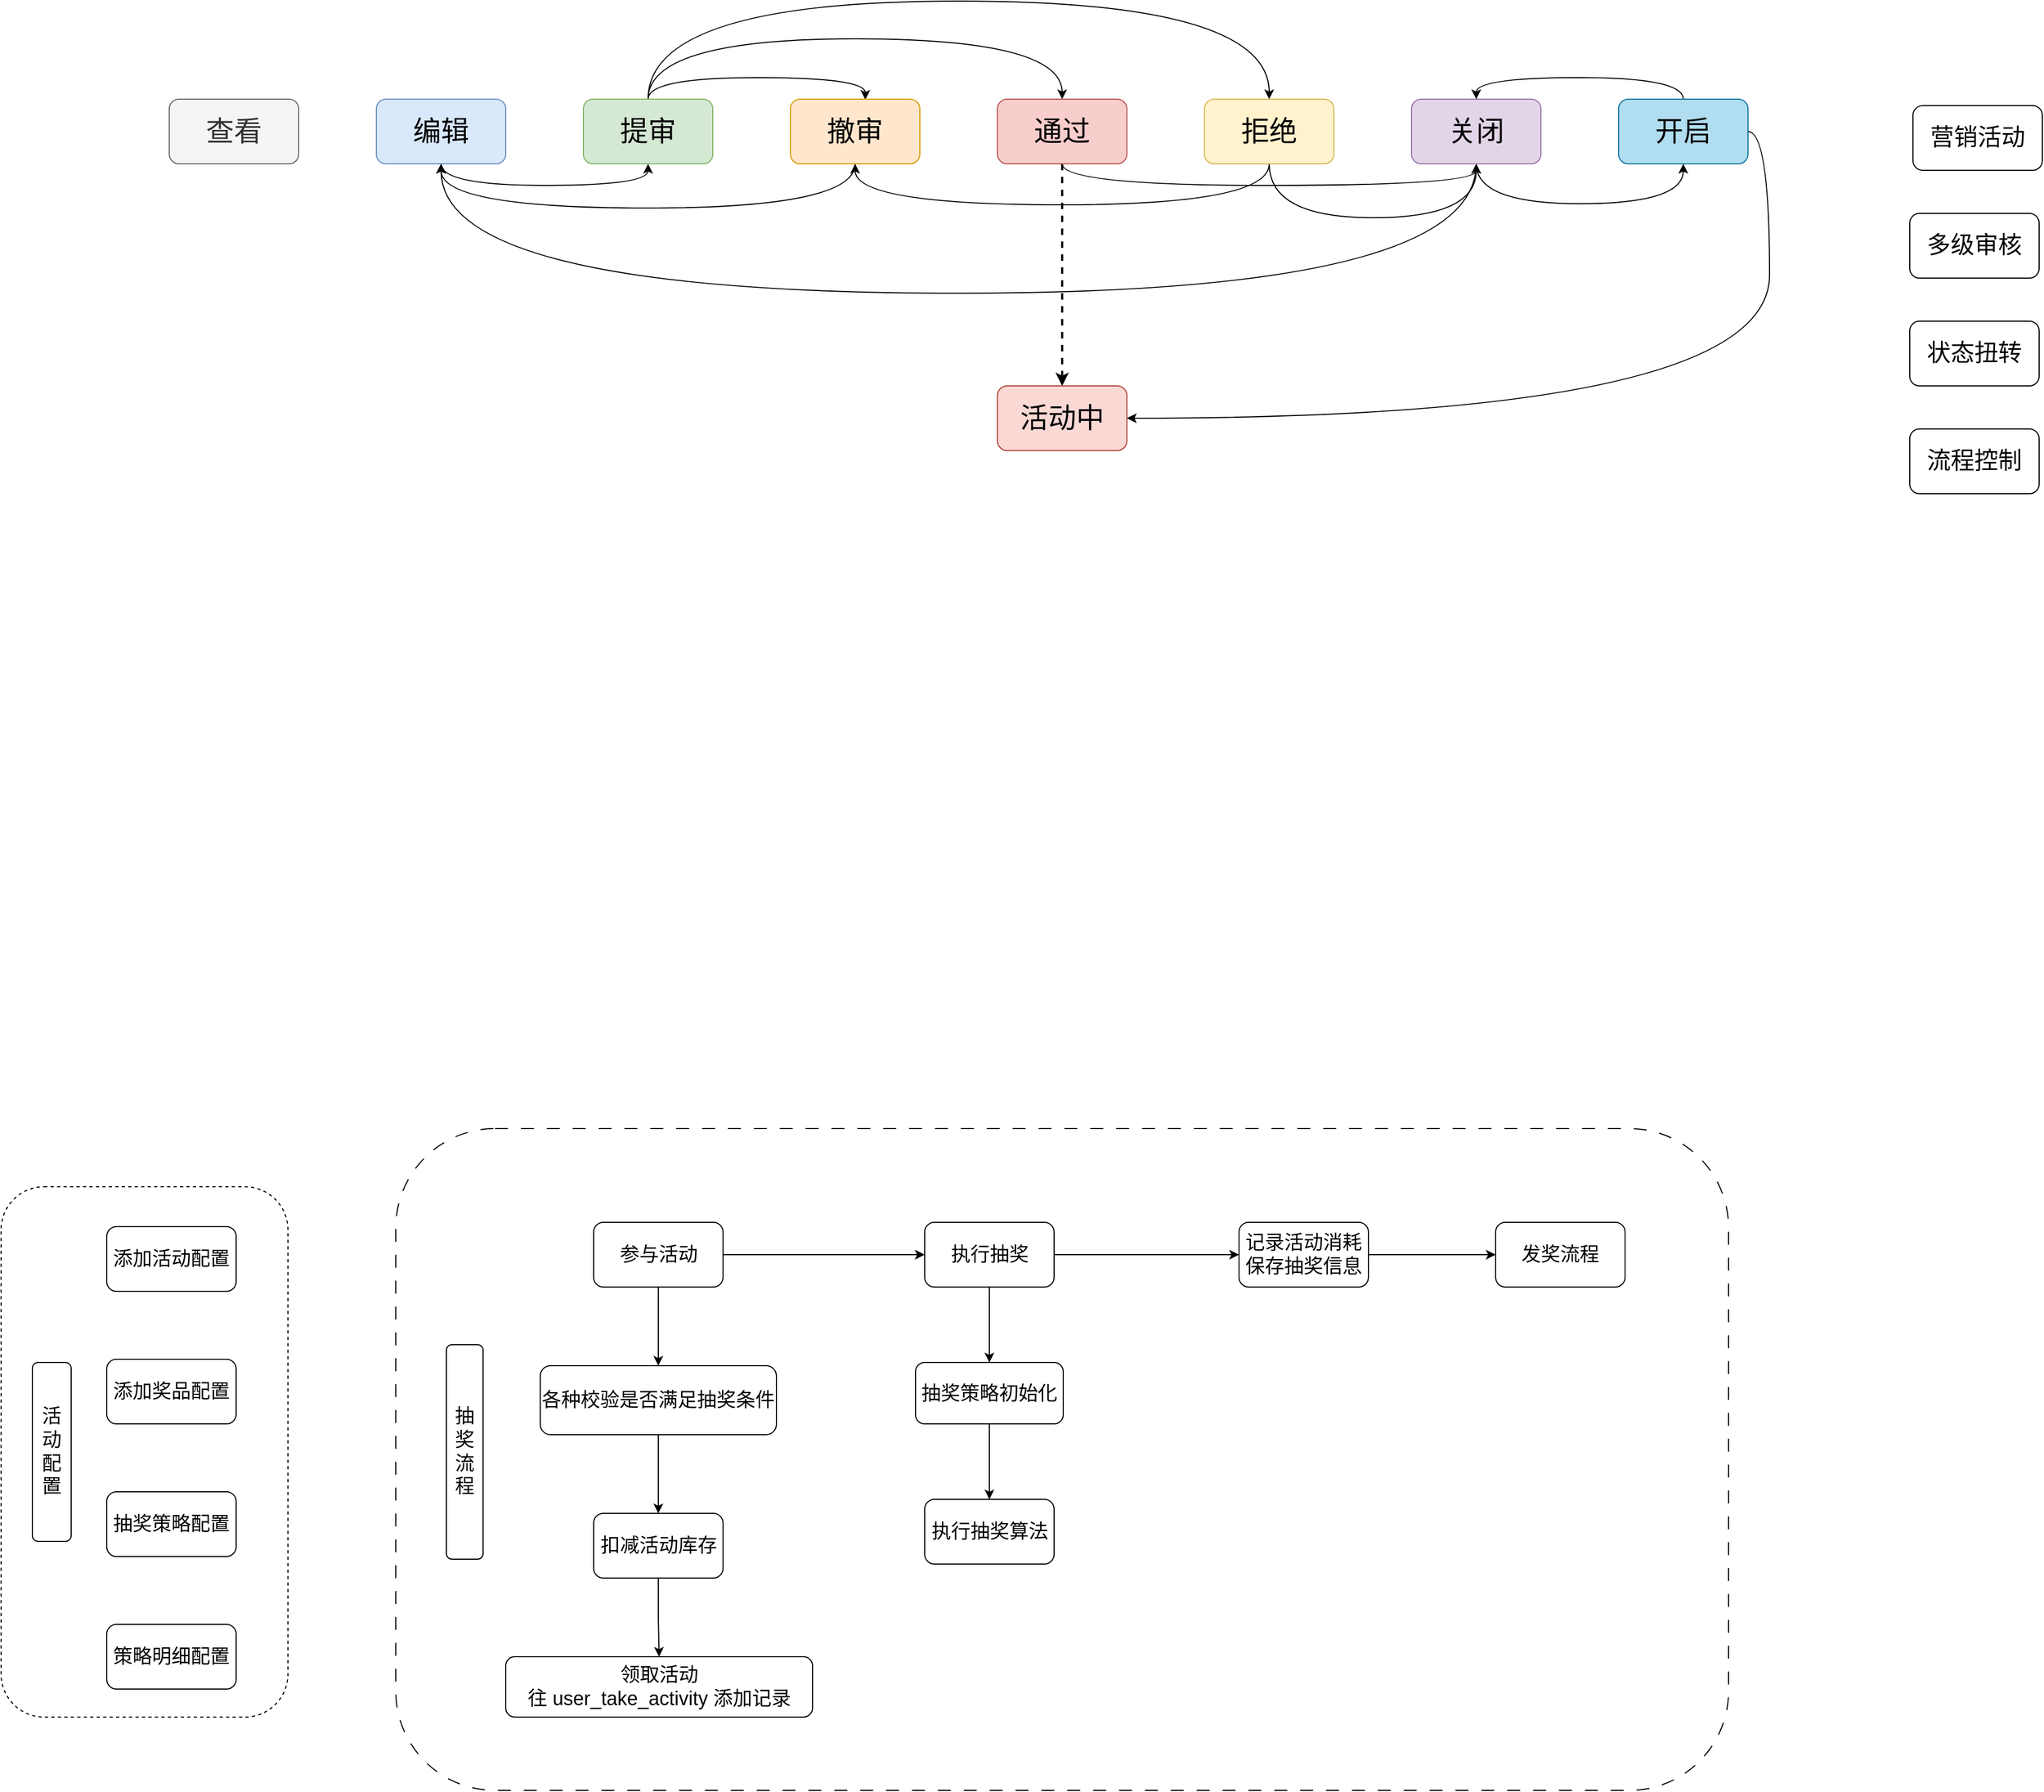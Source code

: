 <mxfile version="21.3.2" type="github">
  <diagram name="第 1 页" id="-xH5tRlxumv-JMXhsZI_">
    <mxGraphModel dx="2338" dy="1021" grid="0" gridSize="10" guides="1" tooltips="1" connect="1" arrows="1" fold="1" page="0" pageScale="1" pageWidth="827" pageHeight="1169" math="0" shadow="0">
      <root>
        <mxCell id="0" />
        <mxCell id="1" parent="0" />
        <mxCell id="lHDCf4ek-rN3MF-EiJ6S-29" value="" style="rounded=1;whiteSpace=wrap;html=1;dashed=1;dashPattern=12 12;" vertex="1" parent="1">
          <mxGeometry x="181" y="1215" width="1236" height="614" as="geometry" />
        </mxCell>
        <mxCell id="lHDCf4ek-rN3MF-EiJ6S-27" value="" style="rounded=1;whiteSpace=wrap;html=1;dashed=1;" vertex="1" parent="1">
          <mxGeometry x="-185" y="1269" width="266" height="492" as="geometry" />
        </mxCell>
        <mxCell id="7-hsXSYyVSiEAsbIfiTc-1" value="查看" style="rounded=1;whiteSpace=wrap;html=1;fontSize=26;fillColor=#f5f5f5;fontColor=#333333;strokeColor=#666666;" parent="1" vertex="1">
          <mxGeometry x="-29" y="260" width="120" height="60" as="geometry" />
        </mxCell>
        <mxCell id="7-hsXSYyVSiEAsbIfiTc-13" style="edgeStyle=orthogonalEdgeStyle;rounded=0;orthogonalLoop=1;jettySize=auto;html=1;entryX=0.5;entryY=1;entryDx=0;entryDy=0;exitX=0.5;exitY=1;exitDx=0;exitDy=0;curved=1;" parent="1" source="7-hsXSYyVSiEAsbIfiTc-2" target="7-hsXSYyVSiEAsbIfiTc-3" edge="1">
          <mxGeometry relative="1" as="geometry" />
        </mxCell>
        <mxCell id="7-hsXSYyVSiEAsbIfiTc-2" value="编辑" style="rounded=1;whiteSpace=wrap;html=1;fontSize=26;fillColor=#dae8fc;strokeColor=#6c8ebf;" parent="1" vertex="1">
          <mxGeometry x="163" y="260" width="120" height="60" as="geometry" />
        </mxCell>
        <mxCell id="7-hsXSYyVSiEAsbIfiTc-15" style="edgeStyle=orthogonalEdgeStyle;rounded=0;orthogonalLoop=1;jettySize=auto;html=1;entryX=0.579;entryY=0.008;entryDx=0;entryDy=0;entryPerimeter=0;exitX=0.5;exitY=0;exitDx=0;exitDy=0;curved=1;" parent="1" source="7-hsXSYyVSiEAsbIfiTc-3" target="7-hsXSYyVSiEAsbIfiTc-4" edge="1">
          <mxGeometry relative="1" as="geometry" />
        </mxCell>
        <mxCell id="7-hsXSYyVSiEAsbIfiTc-17" style="edgeStyle=orthogonalEdgeStyle;rounded=0;orthogonalLoop=1;jettySize=auto;html=1;entryX=0.5;entryY=0;entryDx=0;entryDy=0;exitX=0.5;exitY=0;exitDx=0;exitDy=0;curved=1;" parent="1" source="7-hsXSYyVSiEAsbIfiTc-3" target="7-hsXSYyVSiEAsbIfiTc-5" edge="1">
          <mxGeometry relative="1" as="geometry">
            <Array as="points">
              <mxPoint x="415" y="204" />
              <mxPoint x="799" y="204" />
            </Array>
          </mxGeometry>
        </mxCell>
        <mxCell id="7-hsXSYyVSiEAsbIfiTc-19" style="edgeStyle=orthogonalEdgeStyle;rounded=0;orthogonalLoop=1;jettySize=auto;html=1;entryX=0.5;entryY=0;entryDx=0;entryDy=0;exitX=0.5;exitY=0;exitDx=0;exitDy=0;curved=1;" parent="1" source="7-hsXSYyVSiEAsbIfiTc-3" target="7-hsXSYyVSiEAsbIfiTc-6" edge="1">
          <mxGeometry relative="1" as="geometry">
            <Array as="points">
              <mxPoint x="415" y="169" />
              <mxPoint x="991" y="169" />
            </Array>
          </mxGeometry>
        </mxCell>
        <mxCell id="7-hsXSYyVSiEAsbIfiTc-3" value="提审" style="rounded=1;whiteSpace=wrap;html=1;fontSize=26;fillColor=#d5e8d4;strokeColor=#82b366;" parent="1" vertex="1">
          <mxGeometry x="355" y="260" width="120" height="60" as="geometry" />
        </mxCell>
        <mxCell id="7-hsXSYyVSiEAsbIfiTc-16" style="edgeStyle=orthogonalEdgeStyle;rounded=0;orthogonalLoop=1;jettySize=auto;html=1;entryX=0.5;entryY=1;entryDx=0;entryDy=0;exitX=0.5;exitY=1;exitDx=0;exitDy=0;curved=1;" parent="1" source="7-hsXSYyVSiEAsbIfiTc-4" target="7-hsXSYyVSiEAsbIfiTc-2" edge="1">
          <mxGeometry relative="1" as="geometry">
            <Array as="points">
              <mxPoint x="607" y="361" />
              <mxPoint x="223" y="361" />
            </Array>
          </mxGeometry>
        </mxCell>
        <mxCell id="7-hsXSYyVSiEAsbIfiTc-4" value="撤审" style="rounded=1;whiteSpace=wrap;html=1;fontSize=26;fillColor=#ffe6cc;strokeColor=#d79b00;" parent="1" vertex="1">
          <mxGeometry x="547" y="260" width="120" height="60" as="geometry" />
        </mxCell>
        <mxCell id="7-hsXSYyVSiEAsbIfiTc-11" style="edgeStyle=orthogonalEdgeStyle;rounded=0;orthogonalLoop=1;jettySize=auto;html=1;entryX=0.5;entryY=0;entryDx=0;entryDy=0;dashed=1;strokeWidth=2;" parent="1" source="7-hsXSYyVSiEAsbIfiTc-5" target="7-hsXSYyVSiEAsbIfiTc-10" edge="1">
          <mxGeometry relative="1" as="geometry" />
        </mxCell>
        <mxCell id="7-hsXSYyVSiEAsbIfiTc-18" style="edgeStyle=orthogonalEdgeStyle;rounded=0;orthogonalLoop=1;jettySize=auto;html=1;entryX=0.5;entryY=1;entryDx=0;entryDy=0;exitX=0.5;exitY=1;exitDx=0;exitDy=0;curved=1;" parent="1" source="7-hsXSYyVSiEAsbIfiTc-5" target="7-hsXSYyVSiEAsbIfiTc-7" edge="1">
          <mxGeometry relative="1" as="geometry" />
        </mxCell>
        <mxCell id="7-hsXSYyVSiEAsbIfiTc-5" value="通过" style="rounded=1;whiteSpace=wrap;html=1;fontSize=26;fillColor=#f8cecc;strokeColor=#b85450;" parent="1" vertex="1">
          <mxGeometry x="739" y="260" width="120" height="60" as="geometry" />
        </mxCell>
        <mxCell id="7-hsXSYyVSiEAsbIfiTc-20" style="edgeStyle=orthogonalEdgeStyle;rounded=0;orthogonalLoop=1;jettySize=auto;html=1;entryX=0.5;entryY=1;entryDx=0;entryDy=0;exitX=0.5;exitY=1;exitDx=0;exitDy=0;curved=1;" parent="1" source="7-hsXSYyVSiEAsbIfiTc-6" target="7-hsXSYyVSiEAsbIfiTc-4" edge="1">
          <mxGeometry relative="1" as="geometry">
            <Array as="points">
              <mxPoint x="991" y="358" />
              <mxPoint x="607" y="358" />
            </Array>
          </mxGeometry>
        </mxCell>
        <mxCell id="7-hsXSYyVSiEAsbIfiTc-21" style="edgeStyle=orthogonalEdgeStyle;rounded=0;orthogonalLoop=1;jettySize=auto;html=1;entryX=0.5;entryY=1;entryDx=0;entryDy=0;exitX=0.5;exitY=1;exitDx=0;exitDy=0;curved=1;" parent="1" source="7-hsXSYyVSiEAsbIfiTc-6" target="7-hsXSYyVSiEAsbIfiTc-7" edge="1">
          <mxGeometry relative="1" as="geometry">
            <Array as="points">
              <mxPoint x="991" y="370" />
              <mxPoint x="1183" y="370" />
            </Array>
          </mxGeometry>
        </mxCell>
        <mxCell id="7-hsXSYyVSiEAsbIfiTc-6" value="拒绝" style="rounded=1;whiteSpace=wrap;html=1;fontSize=26;fillColor=#fff2cc;strokeColor=#d6b656;" parent="1" vertex="1">
          <mxGeometry x="931" y="260" width="120" height="60" as="geometry" />
        </mxCell>
        <mxCell id="7-hsXSYyVSiEAsbIfiTc-22" style="edgeStyle=orthogonalEdgeStyle;rounded=0;orthogonalLoop=1;jettySize=auto;html=1;entryX=0.5;entryY=1;entryDx=0;entryDy=0;exitX=0.5;exitY=1;exitDx=0;exitDy=0;curved=1;" parent="1" source="7-hsXSYyVSiEAsbIfiTc-7" target="7-hsXSYyVSiEAsbIfiTc-8" edge="1">
          <mxGeometry relative="1" as="geometry">
            <Array as="points">
              <mxPoint x="1183" y="357" />
              <mxPoint x="1375" y="357" />
            </Array>
          </mxGeometry>
        </mxCell>
        <mxCell id="7-hsXSYyVSiEAsbIfiTc-23" style="edgeStyle=orthogonalEdgeStyle;rounded=0;orthogonalLoop=1;jettySize=auto;html=1;entryX=0.5;entryY=1;entryDx=0;entryDy=0;exitX=0.5;exitY=1;exitDx=0;exitDy=0;curved=1;" parent="1" source="7-hsXSYyVSiEAsbIfiTc-7" target="7-hsXSYyVSiEAsbIfiTc-2" edge="1">
          <mxGeometry relative="1" as="geometry">
            <Array as="points">
              <mxPoint x="1183" y="440" />
              <mxPoint x="223" y="440" />
            </Array>
          </mxGeometry>
        </mxCell>
        <mxCell id="7-hsXSYyVSiEAsbIfiTc-7" value="关闭" style="rounded=1;whiteSpace=wrap;html=1;fontSize=26;fillColor=#e1d5e7;strokeColor=#9673a6;" parent="1" vertex="1">
          <mxGeometry x="1123" y="260" width="120" height="60" as="geometry" />
        </mxCell>
        <mxCell id="7-hsXSYyVSiEAsbIfiTc-24" style="edgeStyle=orthogonalEdgeStyle;rounded=0;orthogonalLoop=1;jettySize=auto;html=1;entryX=0.5;entryY=0;entryDx=0;entryDy=0;exitX=0.5;exitY=0;exitDx=0;exitDy=0;curved=1;" parent="1" source="7-hsXSYyVSiEAsbIfiTc-8" target="7-hsXSYyVSiEAsbIfiTc-7" edge="1">
          <mxGeometry relative="1" as="geometry" />
        </mxCell>
        <mxCell id="7-hsXSYyVSiEAsbIfiTc-25" style="edgeStyle=orthogonalEdgeStyle;rounded=0;orthogonalLoop=1;jettySize=auto;html=1;entryX=1;entryY=0.5;entryDx=0;entryDy=0;exitX=1;exitY=0.5;exitDx=0;exitDy=0;curved=1;" parent="1" source="7-hsXSYyVSiEAsbIfiTc-8" target="7-hsXSYyVSiEAsbIfiTc-10" edge="1">
          <mxGeometry relative="1" as="geometry" />
        </mxCell>
        <mxCell id="7-hsXSYyVSiEAsbIfiTc-8" value="开启" style="rounded=1;whiteSpace=wrap;html=1;fontSize=26;fillColor=#b1ddf0;strokeColor=#10739e;" parent="1" vertex="1">
          <mxGeometry x="1315" y="260" width="120" height="60" as="geometry" />
        </mxCell>
        <mxCell id="7-hsXSYyVSiEAsbIfiTc-10" value="活动中" style="rounded=1;whiteSpace=wrap;html=1;fontSize=26;fillColor=#fad9d5;strokeColor=#ae4132;" parent="1" vertex="1">
          <mxGeometry x="739" y="526" width="120" height="60" as="geometry" />
        </mxCell>
        <mxCell id="7-hsXSYyVSiEAsbIfiTc-26" value="营销活动" style="rounded=1;whiteSpace=wrap;html=1;fontSize=22;" parent="1" vertex="1">
          <mxGeometry x="1588" y="266" width="120" height="60" as="geometry" />
        </mxCell>
        <mxCell id="7-hsXSYyVSiEAsbIfiTc-27" value="多级审核" style="rounded=1;whiteSpace=wrap;html=1;fontSize=22;" parent="1" vertex="1">
          <mxGeometry x="1585" y="366" width="120" height="60" as="geometry" />
        </mxCell>
        <mxCell id="7-hsXSYyVSiEAsbIfiTc-28" value="状态扭转" style="rounded=1;whiteSpace=wrap;html=1;fontSize=22;" parent="1" vertex="1">
          <mxGeometry x="1585" y="466" width="120" height="60" as="geometry" />
        </mxCell>
        <mxCell id="7-hsXSYyVSiEAsbIfiTc-29" value="流程控制" style="rounded=1;whiteSpace=wrap;html=1;fontSize=22;" parent="1" vertex="1">
          <mxGeometry x="1585" y="566" width="120" height="60" as="geometry" />
        </mxCell>
        <mxCell id="lHDCf4ek-rN3MF-EiJ6S-2" value="添加奖品配置" style="rounded=1;whiteSpace=wrap;html=1;fontSize=18;" vertex="1" parent="1">
          <mxGeometry x="-87" y="1429" width="120" height="60" as="geometry" />
        </mxCell>
        <mxCell id="lHDCf4ek-rN3MF-EiJ6S-1" value="添加活动配置" style="rounded=1;whiteSpace=wrap;html=1;fontSize=18;" vertex="1" parent="1">
          <mxGeometry x="-87" y="1306" width="120" height="60" as="geometry" />
        </mxCell>
        <mxCell id="lHDCf4ek-rN3MF-EiJ6S-3" value="抽奖策略配置" style="rounded=1;whiteSpace=wrap;html=1;fontSize=18;" vertex="1" parent="1">
          <mxGeometry x="-87" y="1552" width="120" height="60" as="geometry" />
        </mxCell>
        <mxCell id="lHDCf4ek-rN3MF-EiJ6S-4" value="策略明细配置" style="rounded=1;whiteSpace=wrap;html=1;fontSize=18;" vertex="1" parent="1">
          <mxGeometry x="-87" y="1675" width="120" height="60" as="geometry" />
        </mxCell>
        <mxCell id="lHDCf4ek-rN3MF-EiJ6S-17" style="edgeStyle=orthogonalEdgeStyle;rounded=0;orthogonalLoop=1;jettySize=auto;html=1;" edge="1" parent="1" source="lHDCf4ek-rN3MF-EiJ6S-7" target="lHDCf4ek-rN3MF-EiJ6S-8">
          <mxGeometry relative="1" as="geometry" />
        </mxCell>
        <mxCell id="lHDCf4ek-rN3MF-EiJ6S-21" style="edgeStyle=orthogonalEdgeStyle;rounded=0;orthogonalLoop=1;jettySize=auto;html=1;" edge="1" parent="1" source="lHDCf4ek-rN3MF-EiJ6S-7" target="lHDCf4ek-rN3MF-EiJ6S-11">
          <mxGeometry relative="1" as="geometry" />
        </mxCell>
        <mxCell id="lHDCf4ek-rN3MF-EiJ6S-7" value="参与活动" style="rounded=1;whiteSpace=wrap;html=1;fontSize=18;" vertex="1" parent="1">
          <mxGeometry x="364.5" y="1302" width="120" height="60" as="geometry" />
        </mxCell>
        <mxCell id="lHDCf4ek-rN3MF-EiJ6S-19" style="edgeStyle=orthogonalEdgeStyle;rounded=0;orthogonalLoop=1;jettySize=auto;html=1;" edge="1" parent="1" source="lHDCf4ek-rN3MF-EiJ6S-8" target="lHDCf4ek-rN3MF-EiJ6S-10">
          <mxGeometry relative="1" as="geometry" />
        </mxCell>
        <mxCell id="lHDCf4ek-rN3MF-EiJ6S-8" value="各种校验是否满足抽奖条件" style="rounded=1;whiteSpace=wrap;html=1;fontSize=18;" vertex="1" parent="1">
          <mxGeometry x="315" y="1435" width="219" height="64" as="geometry" />
        </mxCell>
        <mxCell id="lHDCf4ek-rN3MF-EiJ6S-9" value="领取活动&lt;br&gt;往 user_take_activity 添加记录" style="rounded=1;whiteSpace=wrap;html=1;fontSize=18;" vertex="1" parent="1">
          <mxGeometry x="283" y="1705" width="284.5" height="56" as="geometry" />
        </mxCell>
        <mxCell id="lHDCf4ek-rN3MF-EiJ6S-20" style="edgeStyle=orthogonalEdgeStyle;rounded=0;orthogonalLoop=1;jettySize=auto;html=1;" edge="1" parent="1" source="lHDCf4ek-rN3MF-EiJ6S-10" target="lHDCf4ek-rN3MF-EiJ6S-9">
          <mxGeometry relative="1" as="geometry" />
        </mxCell>
        <mxCell id="lHDCf4ek-rN3MF-EiJ6S-10" value="扣减活动库存" style="rounded=1;whiteSpace=wrap;html=1;fontSize=18;" vertex="1" parent="1">
          <mxGeometry x="364.5" y="1572" width="120" height="60" as="geometry" />
        </mxCell>
        <mxCell id="lHDCf4ek-rN3MF-EiJ6S-22" style="edgeStyle=orthogonalEdgeStyle;rounded=0;orthogonalLoop=1;jettySize=auto;html=1;" edge="1" parent="1" source="lHDCf4ek-rN3MF-EiJ6S-11" target="lHDCf4ek-rN3MF-EiJ6S-15">
          <mxGeometry relative="1" as="geometry" />
        </mxCell>
        <mxCell id="lHDCf4ek-rN3MF-EiJ6S-24" style="edgeStyle=orthogonalEdgeStyle;rounded=0;orthogonalLoop=1;jettySize=auto;html=1;" edge="1" parent="1" source="lHDCf4ek-rN3MF-EiJ6S-11" target="lHDCf4ek-rN3MF-EiJ6S-12">
          <mxGeometry relative="1" as="geometry" />
        </mxCell>
        <mxCell id="lHDCf4ek-rN3MF-EiJ6S-11" value="执行抽奖" style="rounded=1;whiteSpace=wrap;html=1;fontSize=18;" vertex="1" parent="1">
          <mxGeometry x="671.5" y="1302" width="120" height="60" as="geometry" />
        </mxCell>
        <mxCell id="lHDCf4ek-rN3MF-EiJ6S-25" style="edgeStyle=orthogonalEdgeStyle;rounded=0;orthogonalLoop=1;jettySize=auto;html=1;" edge="1" parent="1" source="lHDCf4ek-rN3MF-EiJ6S-12" target="lHDCf4ek-rN3MF-EiJ6S-13">
          <mxGeometry relative="1" as="geometry" />
        </mxCell>
        <mxCell id="lHDCf4ek-rN3MF-EiJ6S-12" value="抽奖策略初始化" style="rounded=1;whiteSpace=wrap;html=1;fontSize=18;" vertex="1" parent="1">
          <mxGeometry x="663" y="1432" width="137" height="57" as="geometry" />
        </mxCell>
        <mxCell id="lHDCf4ek-rN3MF-EiJ6S-13" value="执行抽奖算法" style="rounded=1;whiteSpace=wrap;html=1;fontSize=18;" vertex="1" parent="1">
          <mxGeometry x="671.5" y="1559" width="120" height="60" as="geometry" />
        </mxCell>
        <mxCell id="lHDCf4ek-rN3MF-EiJ6S-23" style="edgeStyle=orthogonalEdgeStyle;rounded=0;orthogonalLoop=1;jettySize=auto;html=1;" edge="1" parent="1" source="lHDCf4ek-rN3MF-EiJ6S-15" target="lHDCf4ek-rN3MF-EiJ6S-16">
          <mxGeometry relative="1" as="geometry" />
        </mxCell>
        <mxCell id="lHDCf4ek-rN3MF-EiJ6S-15" value="记录活动消耗&lt;br style=&quot;font-size: 18px;&quot;&gt;保存抽奖信息" style="rounded=1;whiteSpace=wrap;html=1;fontSize=18;" vertex="1" parent="1">
          <mxGeometry x="963" y="1302" width="120" height="60" as="geometry" />
        </mxCell>
        <mxCell id="lHDCf4ek-rN3MF-EiJ6S-16" value="发奖流程" style="rounded=1;whiteSpace=wrap;html=1;fontSize=18;" vertex="1" parent="1">
          <mxGeometry x="1201" y="1302" width="120" height="60" as="geometry" />
        </mxCell>
        <mxCell id="lHDCf4ek-rN3MF-EiJ6S-28" value="活动配置" style="rounded=1;whiteSpace=wrap;html=1;fontSize=18;" vertex="1" parent="1">
          <mxGeometry x="-156" y="1432" width="36" height="166" as="geometry" />
        </mxCell>
        <mxCell id="lHDCf4ek-rN3MF-EiJ6S-30" value="&lt;font style=&quot;font-size: 18px;&quot;&gt;抽奖流程&lt;/font&gt;" style="rounded=1;whiteSpace=wrap;html=1;" vertex="1" parent="1">
          <mxGeometry x="228" y="1415.5" width="34" height="199" as="geometry" />
        </mxCell>
      </root>
    </mxGraphModel>
  </diagram>
</mxfile>
